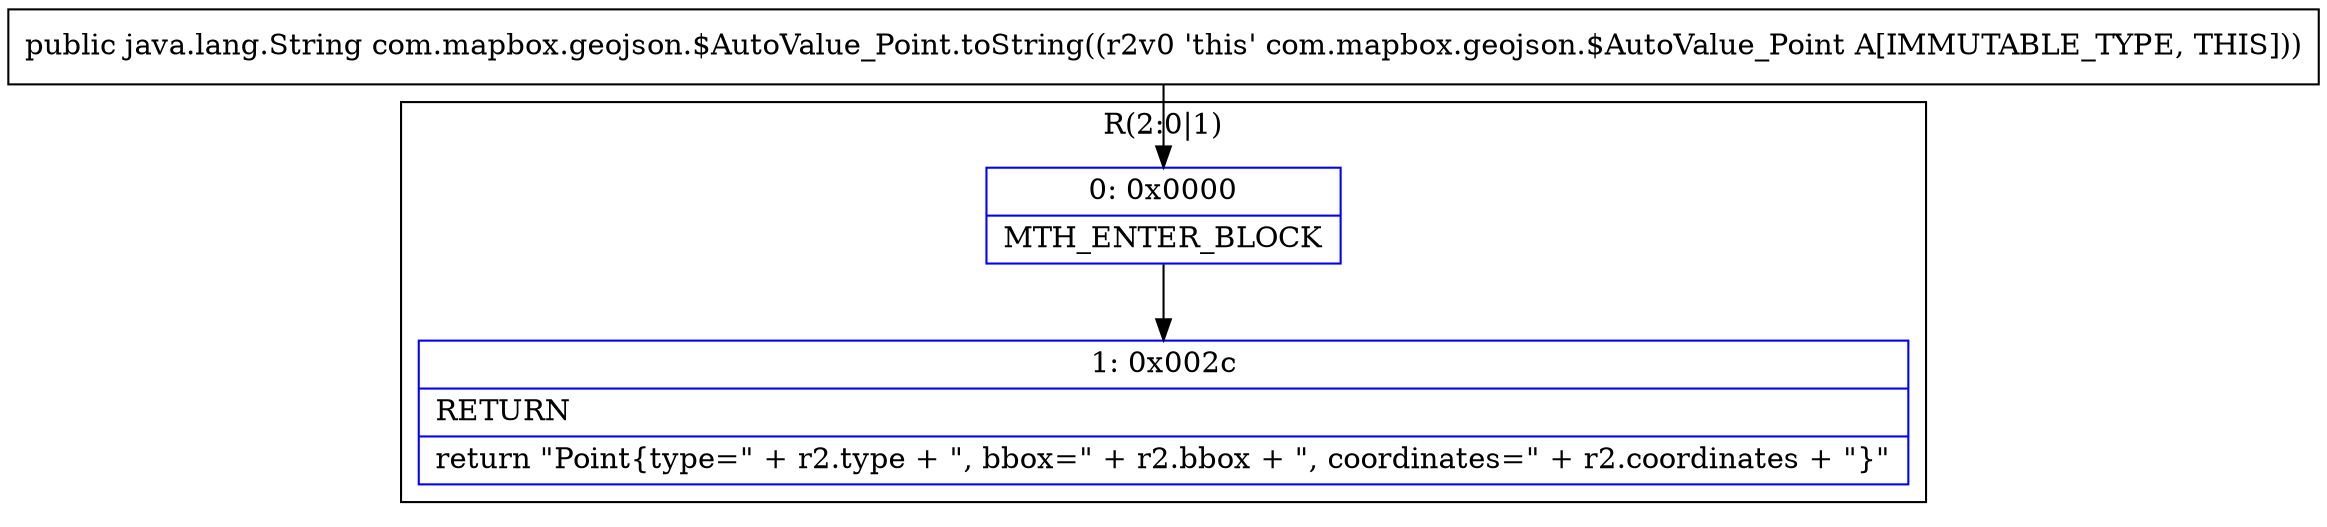 digraph "CFG forcom.mapbox.geojson.$AutoValue_Point.toString()Ljava\/lang\/String;" {
subgraph cluster_Region_1997292528 {
label = "R(2:0|1)";
node [shape=record,color=blue];
Node_0 [shape=record,label="{0\:\ 0x0000|MTH_ENTER_BLOCK\l}"];
Node_1 [shape=record,label="{1\:\ 0x002c|RETURN\l|return \"Point\{type=\" + r2.type + \", bbox=\" + r2.bbox + \", coordinates=\" + r2.coordinates + \"\}\"\l}"];
}
MethodNode[shape=record,label="{public java.lang.String com.mapbox.geojson.$AutoValue_Point.toString((r2v0 'this' com.mapbox.geojson.$AutoValue_Point A[IMMUTABLE_TYPE, THIS])) }"];
MethodNode -> Node_0;
Node_0 -> Node_1;
}

